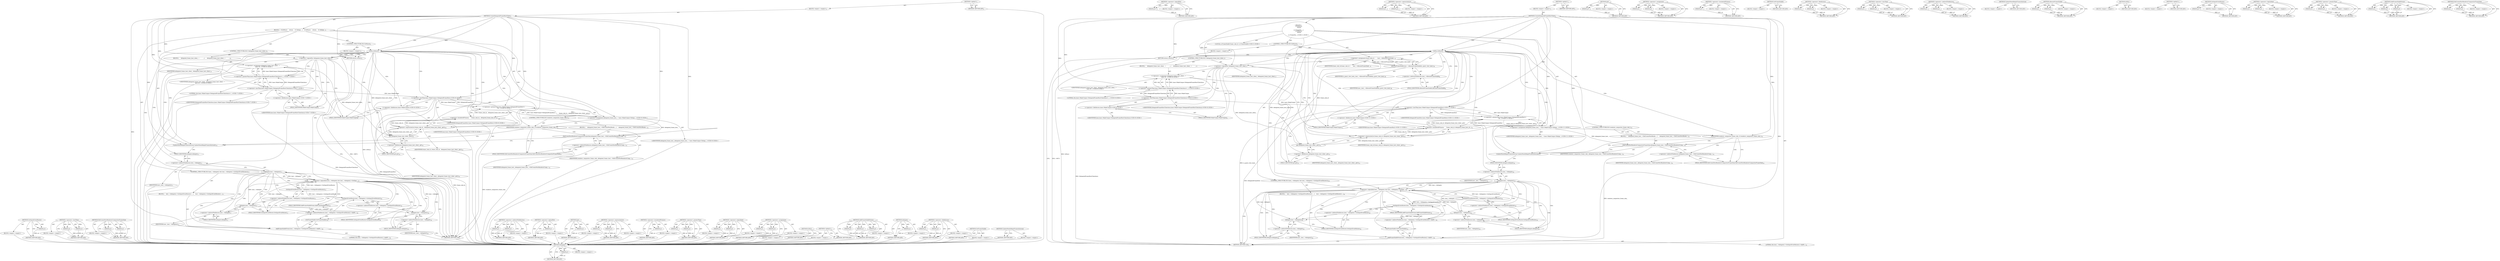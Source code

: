 digraph "UpdateNeedsBeginFramesInternal" {
vulnerable_165 [label=<(METHOD,delegate)>];
vulnerable_166 [label=<(PARAM,p1)>];
vulnerable_167 [label=<(BLOCK,&lt;empty&gt;,&lt;empty&gt;)>];
vulnerable_168 [label=<(METHOD_RETURN,ANY)>];
vulnerable_120 [label=<(METHOD,&lt;operator&gt;.logicalNot)>];
vulnerable_121 [label=<(PARAM,p1)>];
vulnerable_122 [label=<(BLOCK,&lt;empty&gt;,&lt;empty&gt;)>];
vulnerable_123 [label=<(METHOD_RETURN,ANY)>];
vulnerable_143 [label=<(METHOD,&lt;operator&gt;.expressionList)>];
vulnerable_144 [label=<(PARAM,p1)>];
vulnerable_145 [label=<(PARAM,p2)>];
vulnerable_146 [label=<(BLOCK,&lt;empty&gt;,&lt;empty&gt;)>];
vulnerable_147 [label=<(METHOD_RETURN,ANY)>];
vulnerable_6 [label=<(METHOD,&lt;global&gt;)<SUB>1</SUB>>];
vulnerable_7 [label=<(BLOCK,&lt;empty&gt;,&lt;empty&gt;)<SUB>1</SUB>>];
vulnerable_8 [label=<(METHOD,CreateDelegatedFrameHostClient)<SUB>1</SUB>>];
vulnerable_9 [label="<(BLOCK,{
   if (IsMus())
     return;
 
  cc::FrameSin...,{
   if (IsMus())
     return;
 
  cc::FrameSin...)<SUB>1</SUB>>"];
vulnerable_10 [label=<(CONTROL_STRUCTURE,IF,if (IsMus()))<SUB>2</SUB>>];
vulnerable_11 [label=<(IsMus,IsMus())<SUB>2</SUB>>];
vulnerable_12 [label=<(BLOCK,&lt;empty&gt;,&lt;empty&gt;)<SUB>3</SUB>>];
vulnerable_13 [label=<(RETURN,return;,return;)<SUB>3</SUB>>];
vulnerable_14 [label="<(LOCAL,cc.FrameSinkId frame_sink_id: cc.FrameSinkId)<SUB>5</SUB>>"];
vulnerable_15 [label=<(&lt;operator&gt;.assignment,frame_sink_id =
      host_-&gt;AllocateFrameSinkI...)<SUB>5</SUB>>];
vulnerable_16 [label=<(IDENTIFIER,frame_sink_id,frame_sink_id =
      host_-&gt;AllocateFrameSinkI...)<SUB>5</SUB>>];
vulnerable_17 [label=<(AllocateFrameSinkId,host_-&gt;AllocateFrameSinkId(is_guest_view_hack_))<SUB>6</SUB>>];
vulnerable_18 [label=<(&lt;operator&gt;.indirectFieldAccess,host_-&gt;AllocateFrameSinkId)<SUB>6</SUB>>];
vulnerable_19 [label=<(IDENTIFIER,host_,host_-&gt;AllocateFrameSinkId(is_guest_view_hack_))<SUB>6</SUB>>];
vulnerable_20 [label=<(FIELD_IDENTIFIER,AllocateFrameSinkId,AllocateFrameSinkId)<SUB>6</SUB>>];
vulnerable_21 [label=<(IDENTIFIER,is_guest_view_hack_,host_-&gt;AllocateFrameSinkId(is_guest_view_hack_))<SUB>6</SUB>>];
vulnerable_22 [label=<(CONTROL_STRUCTURE,IF,if (!delegated_frame_host_client_))<SUB>7</SUB>>];
vulnerable_23 [label=<(&lt;operator&gt;.logicalNot,!delegated_frame_host_client_)<SUB>7</SUB>>];
vulnerable_24 [label=<(IDENTIFIER,delegated_frame_host_client_,!delegated_frame_host_client_)<SUB>7</SUB>>];
vulnerable_25 [label=<(BLOCK,{
     delegated_frame_host_client_ =
         ...,{
     delegated_frame_host_client_ =
         ...)<SUB>7</SUB>>];
vulnerable_26 [label="<(&lt;operator&gt;.assignment,delegated_frame_host_client_ =
         base::M...)<SUB>8</SUB>>"];
vulnerable_27 [label="<(IDENTIFIER,delegated_frame_host_client_,delegated_frame_host_client_ =
         base::M...)<SUB>8</SUB>>"];
vulnerable_28 [label="<(&lt;operator&gt;.greaterThan,base::MakeUnique&lt;DelegatedFrameHostClientAura&gt;(...)<SUB>9</SUB>>"];
vulnerable_29 [label="<(&lt;operator&gt;.lessThan,base::MakeUnique&lt;DelegatedFrameHostClientAura)<SUB>9</SUB>>"];
vulnerable_30 [label="<(&lt;operator&gt;.fieldAccess,base::MakeUnique)<SUB>9</SUB>>"];
vulnerable_31 [label="<(IDENTIFIER,base,base::MakeUnique&lt;DelegatedFrameHostClientAura)<SUB>9</SUB>>"];
vulnerable_32 [label=<(FIELD_IDENTIFIER,MakeUnique,MakeUnique)<SUB>9</SUB>>];
vulnerable_33 [label="<(IDENTIFIER,DelegatedFrameHostClientAura,base::MakeUnique&lt;DelegatedFrameHostClientAura)<SUB>9</SUB>>"];
vulnerable_34 [label="<(LITERAL,this,base::MakeUnique&lt;DelegatedFrameHostClientAura&gt;(...)<SUB>9</SUB>>"];
vulnerable_35 [label="<(&lt;operator&gt;.assignment,delegated_frame_host_ = base::MakeUnique&lt;Delega...)<SUB>11</SUB>>"];
vulnerable_36 [label="<(IDENTIFIER,delegated_frame_host_,delegated_frame_host_ = base::MakeUnique&lt;Delega...)<SUB>11</SUB>>"];
vulnerable_37 [label="<(&lt;operator&gt;.greaterThan,base::MakeUnique&lt;DelegatedFrameHost&gt;(
      fra...)<SUB>11</SUB>>"];
vulnerable_38 [label="<(&lt;operator&gt;.lessThan,base::MakeUnique&lt;DelegatedFrameHost)<SUB>11</SUB>>"];
vulnerable_39 [label="<(&lt;operator&gt;.fieldAccess,base::MakeUnique)<SUB>11</SUB>>"];
vulnerable_40 [label="<(IDENTIFIER,base,base::MakeUnique&lt;DelegatedFrameHost)<SUB>11</SUB>>"];
vulnerable_41 [label=<(FIELD_IDENTIFIER,MakeUnique,MakeUnique)<SUB>11</SUB>>];
vulnerable_42 [label="<(IDENTIFIER,DelegatedFrameHost,base::MakeUnique&lt;DelegatedFrameHost)<SUB>11</SUB>>"];
vulnerable_43 [label=<(&lt;operator&gt;.bracketedPrimary,(
      frame_sink_id, delegated_frame_host_cli...)<SUB>11</SUB>>];
vulnerable_44 [label=<(&lt;operator&gt;.expressionList,frame_sink_id, delegated_frame_host_client_.get())<SUB>12</SUB>>];
vulnerable_45 [label=<(IDENTIFIER,frame_sink_id,frame_sink_id, delegated_frame_host_client_.get())<SUB>12</SUB>>];
vulnerable_46 [label=<(get,delegated_frame_host_client_.get())<SUB>12</SUB>>];
vulnerable_47 [label=<(&lt;operator&gt;.fieldAccess,delegated_frame_host_client_.get)<SUB>12</SUB>>];
vulnerable_48 [label=<(IDENTIFIER,delegated_frame_host_client_,delegated_frame_host_client_.get())<SUB>12</SUB>>];
vulnerable_49 [label=<(FIELD_IDENTIFIER,get,get)<SUB>12</SUB>>];
vulnerable_50 [label=<(CONTROL_STRUCTURE,IF,if (renderer_compositor_frame_sink_))<SUB>13</SUB>>];
vulnerable_51 [label=<(IDENTIFIER,renderer_compositor_frame_sink_,if (renderer_compositor_frame_sink_))<SUB>13</SUB>>];
vulnerable_52 [label=<(BLOCK,{
     delegated_frame_host_-&gt;DidCreateNewRende...,{
     delegated_frame_host_-&gt;DidCreateNewRende...)<SUB>13</SUB>>];
vulnerable_53 [label=<(DidCreateNewRendererCompositorFrameSink,delegated_frame_host_-&gt;DidCreateNewRendererComp...)<SUB>14</SUB>>];
vulnerable_54 [label=<(&lt;operator&gt;.indirectFieldAccess,delegated_frame_host_-&gt;DidCreateNewRendererComp...)<SUB>14</SUB>>];
vulnerable_55 [label=<(IDENTIFIER,delegated_frame_host_,delegated_frame_host_-&gt;DidCreateNewRendererComp...)<SUB>14</SUB>>];
vulnerable_56 [label=<(FIELD_IDENTIFIER,DidCreateNewRendererCompositorFrameSink,DidCreateNewRendererCompositorFrameSink)<SUB>14</SUB>>];
vulnerable_57 [label=<(IDENTIFIER,renderer_compositor_frame_sink_,delegated_frame_host_-&gt;DidCreateNewRendererComp...)<SUB>15</SUB>>];
vulnerable_58 [label=<(UpdateNeedsBeginFramesInternal,UpdateNeedsBeginFramesInternal())<SUB>17</SUB>>];
vulnerable_59 [label=<(CONTROL_STRUCTURE,IF,if (host_-&gt;delegate() &amp;&amp; host_-&gt;delegate()-&gt;GetInputEventRouter()))<SUB>19</SUB>>];
vulnerable_60 [label=<(&lt;operator&gt;.logicalAnd,host_-&gt;delegate() &amp;&amp; host_-&gt;delegate()-&gt;GetInpu...)<SUB>19</SUB>>];
vulnerable_61 [label=<(delegate,host_-&gt;delegate())<SUB>19</SUB>>];
vulnerable_62 [label=<(&lt;operator&gt;.indirectFieldAccess,host_-&gt;delegate)<SUB>19</SUB>>];
vulnerable_63 [label=<(IDENTIFIER,host_,host_-&gt;delegate())<SUB>19</SUB>>];
vulnerable_64 [label=<(FIELD_IDENTIFIER,delegate,delegate)<SUB>19</SUB>>];
vulnerable_65 [label=<(GetInputEventRouter,host_-&gt;delegate()-&gt;GetInputEventRouter())<SUB>19</SUB>>];
vulnerable_66 [label=<(&lt;operator&gt;.indirectFieldAccess,host_-&gt;delegate()-&gt;GetInputEventRouter)<SUB>19</SUB>>];
vulnerable_67 [label=<(delegate,host_-&gt;delegate())<SUB>19</SUB>>];
vulnerable_68 [label=<(&lt;operator&gt;.indirectFieldAccess,host_-&gt;delegate)<SUB>19</SUB>>];
vulnerable_69 [label=<(IDENTIFIER,host_,host_-&gt;delegate())<SUB>19</SUB>>];
vulnerable_70 [label=<(FIELD_IDENTIFIER,delegate,delegate)<SUB>19</SUB>>];
vulnerable_71 [label=<(FIELD_IDENTIFIER,GetInputEventRouter,GetInputEventRouter)<SUB>19</SUB>>];
vulnerable_72 [label=<(BLOCK,{
    host_-&gt;delegate()-&gt;GetInputEventRouter()-...,{
    host_-&gt;delegate()-&gt;GetInputEventRouter()-...)<SUB>19</SUB>>];
vulnerable_73 [label=<(AddFrameSinkIdOwner,host_-&gt;delegate()-&gt;GetInputEventRouter()-&gt;AddFr...)<SUB>20</SUB>>];
vulnerable_74 [label=<(&lt;operator&gt;.indirectFieldAccess,host_-&gt;delegate()-&gt;GetInputEventRouter()-&gt;AddFr...)<SUB>20</SUB>>];
vulnerable_75 [label=<(GetInputEventRouter,host_-&gt;delegate()-&gt;GetInputEventRouter())<SUB>20</SUB>>];
vulnerable_76 [label=<(&lt;operator&gt;.indirectFieldAccess,host_-&gt;delegate()-&gt;GetInputEventRouter)<SUB>20</SUB>>];
vulnerable_77 [label=<(delegate,host_-&gt;delegate())<SUB>20</SUB>>];
vulnerable_78 [label=<(&lt;operator&gt;.indirectFieldAccess,host_-&gt;delegate)<SUB>20</SUB>>];
vulnerable_79 [label=<(IDENTIFIER,host_,host_-&gt;delegate())<SUB>20</SUB>>];
vulnerable_80 [label=<(FIELD_IDENTIFIER,delegate,delegate)<SUB>20</SUB>>];
vulnerable_81 [label=<(FIELD_IDENTIFIER,GetInputEventRouter,GetInputEventRouter)<SUB>20</SUB>>];
vulnerable_82 [label=<(FIELD_IDENTIFIER,AddFrameSinkIdOwner,AddFrameSinkIdOwner)<SUB>20</SUB>>];
vulnerable_83 [label=<(GetFrameSinkId,GetFrameSinkId())<SUB>21</SUB>>];
vulnerable_84 [label=<(LITERAL,this,host_-&gt;delegate()-&gt;GetInputEventRouter()-&gt;AddFr...)<SUB>21</SUB>>];
vulnerable_85 [label=<(METHOD_RETURN,void)<SUB>1</SUB>>];
vulnerable_87 [label=<(METHOD_RETURN,ANY)<SUB>1</SUB>>];
vulnerable_148 [label=<(METHOD,get)>];
vulnerable_149 [label=<(PARAM,p1)>];
vulnerable_150 [label=<(BLOCK,&lt;empty&gt;,&lt;empty&gt;)>];
vulnerable_151 [label=<(METHOD_RETURN,ANY)>];
vulnerable_105 [label=<(METHOD,&lt;operator&gt;.assignment)>];
vulnerable_106 [label=<(PARAM,p1)>];
vulnerable_107 [label=<(PARAM,p2)>];
vulnerable_108 [label=<(BLOCK,&lt;empty&gt;,&lt;empty&gt;)>];
vulnerable_109 [label=<(METHOD_RETURN,ANY)>];
vulnerable_139 [label=<(METHOD,&lt;operator&gt;.bracketedPrimary)>];
vulnerable_140 [label=<(PARAM,p1)>];
vulnerable_141 [label=<(BLOCK,&lt;empty&gt;,&lt;empty&gt;)>];
vulnerable_142 [label=<(METHOD_RETURN,ANY)>];
vulnerable_179 [label=<(METHOD,GetFrameSinkId)>];
vulnerable_180 [label=<(BLOCK,&lt;empty&gt;,&lt;empty&gt;)>];
vulnerable_181 [label=<(METHOD_RETURN,ANY)>];
vulnerable_134 [label=<(METHOD,&lt;operator&gt;.fieldAccess)>];
vulnerable_135 [label=<(PARAM,p1)>];
vulnerable_136 [label=<(PARAM,p2)>];
vulnerable_137 [label=<(BLOCK,&lt;empty&gt;,&lt;empty&gt;)>];
vulnerable_138 [label=<(METHOD_RETURN,ANY)>];
vulnerable_129 [label=<(METHOD,&lt;operator&gt;.lessThan)>];
vulnerable_130 [label=<(PARAM,p1)>];
vulnerable_131 [label=<(PARAM,p2)>];
vulnerable_132 [label=<(BLOCK,&lt;empty&gt;,&lt;empty&gt;)>];
vulnerable_133 [label=<(METHOD_RETURN,ANY)>];
vulnerable_115 [label=<(METHOD,&lt;operator&gt;.indirectFieldAccess)>];
vulnerable_116 [label=<(PARAM,p1)>];
vulnerable_117 [label=<(PARAM,p2)>];
vulnerable_118 [label=<(BLOCK,&lt;empty&gt;,&lt;empty&gt;)>];
vulnerable_119 [label=<(METHOD_RETURN,ANY)>];
vulnerable_157 [label=<(METHOD,UpdateNeedsBeginFramesInternal)>];
vulnerable_158 [label=<(BLOCK,&lt;empty&gt;,&lt;empty&gt;)>];
vulnerable_159 [label=<(METHOD_RETURN,ANY)>];
vulnerable_110 [label=<(METHOD,AllocateFrameSinkId)>];
vulnerable_111 [label=<(PARAM,p1)>];
vulnerable_112 [label=<(PARAM,p2)>];
vulnerable_113 [label=<(BLOCK,&lt;empty&gt;,&lt;empty&gt;)>];
vulnerable_114 [label=<(METHOD_RETURN,ANY)>];
vulnerable_102 [label=<(METHOD,IsMus)>];
vulnerable_103 [label=<(BLOCK,&lt;empty&gt;,&lt;empty&gt;)>];
vulnerable_104 [label=<(METHOD_RETURN,ANY)>];
vulnerable_96 [label=<(METHOD,&lt;global&gt;)<SUB>1</SUB>>];
vulnerable_97 [label=<(BLOCK,&lt;empty&gt;,&lt;empty&gt;)>];
vulnerable_98 [label=<(METHOD_RETURN,ANY)>];
vulnerable_169 [label=<(METHOD,GetInputEventRouter)>];
vulnerable_170 [label=<(PARAM,p1)>];
vulnerable_171 [label=<(BLOCK,&lt;empty&gt;,&lt;empty&gt;)>];
vulnerable_172 [label=<(METHOD_RETURN,ANY)>];
vulnerable_160 [label=<(METHOD,&lt;operator&gt;.logicalAnd)>];
vulnerable_161 [label=<(PARAM,p1)>];
vulnerable_162 [label=<(PARAM,p2)>];
vulnerable_163 [label=<(BLOCK,&lt;empty&gt;,&lt;empty&gt;)>];
vulnerable_164 [label=<(METHOD_RETURN,ANY)>];
vulnerable_124 [label=<(METHOD,&lt;operator&gt;.greaterThan)>];
vulnerable_125 [label=<(PARAM,p1)>];
vulnerable_126 [label=<(PARAM,p2)>];
vulnerable_127 [label=<(BLOCK,&lt;empty&gt;,&lt;empty&gt;)>];
vulnerable_128 [label=<(METHOD_RETURN,ANY)>];
vulnerable_173 [label=<(METHOD,AddFrameSinkIdOwner)>];
vulnerable_174 [label=<(PARAM,p1)>];
vulnerable_175 [label=<(PARAM,p2)>];
vulnerable_176 [label=<(PARAM,p3)>];
vulnerable_177 [label=<(BLOCK,&lt;empty&gt;,&lt;empty&gt;)>];
vulnerable_178 [label=<(METHOD_RETURN,ANY)>];
vulnerable_152 [label=<(METHOD,DidCreateNewRendererCompositorFrameSink)>];
vulnerable_153 [label=<(PARAM,p1)>];
vulnerable_154 [label=<(PARAM,p2)>];
vulnerable_155 [label=<(BLOCK,&lt;empty&gt;,&lt;empty&gt;)>];
vulnerable_156 [label=<(METHOD_RETURN,ANY)>];
fixed_154 [label=<(METHOD,GetInputEventRouter)>];
fixed_155 [label=<(PARAM,p1)>];
fixed_156 [label=<(BLOCK,&lt;empty&gt;,&lt;empty&gt;)>];
fixed_157 [label=<(METHOD_RETURN,ANY)>];
fixed_109 [label=<(METHOD,&lt;operator&gt;.lessThan)>];
fixed_110 [label=<(PARAM,p1)>];
fixed_111 [label=<(PARAM,p2)>];
fixed_112 [label=<(BLOCK,&lt;empty&gt;,&lt;empty&gt;)>];
fixed_113 [label=<(METHOD_RETURN,ANY)>];
fixed_132 [label=<(METHOD,DidCreateNewRendererCompositorFrameSink)>];
fixed_133 [label=<(PARAM,p1)>];
fixed_134 [label=<(PARAM,p2)>];
fixed_135 [label=<(BLOCK,&lt;empty&gt;,&lt;empty&gt;)>];
fixed_136 [label=<(METHOD_RETURN,ANY)>];
fixed_6 [label=<(METHOD,&lt;global&gt;)<SUB>1</SUB>>];
fixed_7 [label=<(BLOCK,&lt;empty&gt;,&lt;empty&gt;)<SUB>1</SUB>>];
fixed_8 [label=<(METHOD,CreateDelegatedFrameHostClient)<SUB>1</SUB>>];
fixed_9 [label=<(BLOCK,{
   if (IsMus())
     return;
 
   if (!delega...,{
   if (IsMus())
     return;
 
   if (!delega...)<SUB>1</SUB>>];
fixed_10 [label=<(CONTROL_STRUCTURE,IF,if (IsMus()))<SUB>2</SUB>>];
fixed_11 [label=<(IsMus,IsMus())<SUB>2</SUB>>];
fixed_12 [label=<(BLOCK,&lt;empty&gt;,&lt;empty&gt;)<SUB>3</SUB>>];
fixed_13 [label=<(RETURN,return;,return;)<SUB>3</SUB>>];
fixed_14 [label=<(CONTROL_STRUCTURE,IF,if (!delegated_frame_host_client_))<SUB>5</SUB>>];
fixed_15 [label=<(&lt;operator&gt;.logicalNot,!delegated_frame_host_client_)<SUB>5</SUB>>];
fixed_16 [label=<(IDENTIFIER,delegated_frame_host_client_,!delegated_frame_host_client_)<SUB>5</SUB>>];
fixed_17 [label=<(BLOCK,{
     delegated_frame_host_client_ =
         ...,{
     delegated_frame_host_client_ =
         ...)<SUB>5</SUB>>];
fixed_18 [label="<(&lt;operator&gt;.assignment,delegated_frame_host_client_ =
         base::M...)<SUB>6</SUB>>"];
fixed_19 [label="<(IDENTIFIER,delegated_frame_host_client_,delegated_frame_host_client_ =
         base::M...)<SUB>6</SUB>>"];
fixed_20 [label="<(&lt;operator&gt;.greaterThan,base::MakeUnique&lt;DelegatedFrameHostClientAura&gt;(...)<SUB>7</SUB>>"];
fixed_21 [label="<(&lt;operator&gt;.lessThan,base::MakeUnique&lt;DelegatedFrameHostClientAura)<SUB>7</SUB>>"];
fixed_22 [label="<(&lt;operator&gt;.fieldAccess,base::MakeUnique)<SUB>7</SUB>>"];
fixed_23 [label="<(IDENTIFIER,base,base::MakeUnique&lt;DelegatedFrameHostClientAura)<SUB>7</SUB>>"];
fixed_24 [label=<(FIELD_IDENTIFIER,MakeUnique,MakeUnique)<SUB>7</SUB>>];
fixed_25 [label="<(IDENTIFIER,DelegatedFrameHostClientAura,base::MakeUnique&lt;DelegatedFrameHostClientAura)<SUB>7</SUB>>"];
fixed_26 [label="<(LITERAL,this,base::MakeUnique&lt;DelegatedFrameHostClientAura&gt;(...)<SUB>7</SUB>>"];
fixed_27 [label="<(&lt;operator&gt;.assignment,delegated_frame_host_ = base::MakeUnique&lt;Delega...)<SUB>9</SUB>>"];
fixed_28 [label="<(IDENTIFIER,delegated_frame_host_,delegated_frame_host_ = base::MakeUnique&lt;Delega...)<SUB>9</SUB>>"];
fixed_29 [label="<(&lt;operator&gt;.greaterThan,base::MakeUnique&lt;DelegatedFrameHost&gt;(
      fra...)<SUB>9</SUB>>"];
fixed_30 [label="<(&lt;operator&gt;.lessThan,base::MakeUnique&lt;DelegatedFrameHost)<SUB>9</SUB>>"];
fixed_31 [label="<(&lt;operator&gt;.fieldAccess,base::MakeUnique)<SUB>9</SUB>>"];
fixed_32 [label="<(IDENTIFIER,base,base::MakeUnique&lt;DelegatedFrameHost)<SUB>9</SUB>>"];
fixed_33 [label=<(FIELD_IDENTIFIER,MakeUnique,MakeUnique)<SUB>9</SUB>>];
fixed_34 [label="<(IDENTIFIER,DelegatedFrameHost,base::MakeUnique&lt;DelegatedFrameHost)<SUB>9</SUB>>"];
fixed_35 [label=<(&lt;operator&gt;.bracketedPrimary,(
      frame_sink_id_, delegated_frame_host_cl...)<SUB>9</SUB>>];
fixed_36 [label=<(&lt;operator&gt;.expressionList,frame_sink_id_, delegated_frame_host_client_.get())<SUB>10</SUB>>];
fixed_37 [label=<(IDENTIFIER,frame_sink_id_,frame_sink_id_, delegated_frame_host_client_.get())<SUB>10</SUB>>];
fixed_38 [label=<(get,delegated_frame_host_client_.get())<SUB>10</SUB>>];
fixed_39 [label=<(&lt;operator&gt;.fieldAccess,delegated_frame_host_client_.get)<SUB>10</SUB>>];
fixed_40 [label=<(IDENTIFIER,delegated_frame_host_client_,delegated_frame_host_client_.get())<SUB>10</SUB>>];
fixed_41 [label=<(FIELD_IDENTIFIER,get,get)<SUB>10</SUB>>];
fixed_42 [label=<(CONTROL_STRUCTURE,IF,if (renderer_compositor_frame_sink_))<SUB>11</SUB>>];
fixed_43 [label=<(IDENTIFIER,renderer_compositor_frame_sink_,if (renderer_compositor_frame_sink_))<SUB>11</SUB>>];
fixed_44 [label=<(BLOCK,{
     delegated_frame_host_-&gt;DidCreateNewRende...,{
     delegated_frame_host_-&gt;DidCreateNewRende...)<SUB>11</SUB>>];
fixed_45 [label=<(DidCreateNewRendererCompositorFrameSink,delegated_frame_host_-&gt;DidCreateNewRendererComp...)<SUB>12</SUB>>];
fixed_46 [label=<(&lt;operator&gt;.indirectFieldAccess,delegated_frame_host_-&gt;DidCreateNewRendererComp...)<SUB>12</SUB>>];
fixed_47 [label=<(IDENTIFIER,delegated_frame_host_,delegated_frame_host_-&gt;DidCreateNewRendererComp...)<SUB>12</SUB>>];
fixed_48 [label=<(FIELD_IDENTIFIER,DidCreateNewRendererCompositorFrameSink,DidCreateNewRendererCompositorFrameSink)<SUB>12</SUB>>];
fixed_49 [label=<(IDENTIFIER,renderer_compositor_frame_sink_,delegated_frame_host_-&gt;DidCreateNewRendererComp...)<SUB>13</SUB>>];
fixed_50 [label=<(UpdateNeedsBeginFramesInternal,UpdateNeedsBeginFramesInternal())<SUB>15</SUB>>];
fixed_51 [label=<(CONTROL_STRUCTURE,IF,if (host_-&gt;delegate() &amp;&amp; host_-&gt;delegate()-&gt;GetInputEventRouter()))<SUB>17</SUB>>];
fixed_52 [label=<(&lt;operator&gt;.logicalAnd,host_-&gt;delegate() &amp;&amp; host_-&gt;delegate()-&gt;GetInpu...)<SUB>17</SUB>>];
fixed_53 [label=<(delegate,host_-&gt;delegate())<SUB>17</SUB>>];
fixed_54 [label=<(&lt;operator&gt;.indirectFieldAccess,host_-&gt;delegate)<SUB>17</SUB>>];
fixed_55 [label=<(IDENTIFIER,host_,host_-&gt;delegate())<SUB>17</SUB>>];
fixed_56 [label=<(FIELD_IDENTIFIER,delegate,delegate)<SUB>17</SUB>>];
fixed_57 [label=<(GetInputEventRouter,host_-&gt;delegate()-&gt;GetInputEventRouter())<SUB>17</SUB>>];
fixed_58 [label=<(&lt;operator&gt;.indirectFieldAccess,host_-&gt;delegate()-&gt;GetInputEventRouter)<SUB>17</SUB>>];
fixed_59 [label=<(delegate,host_-&gt;delegate())<SUB>17</SUB>>];
fixed_60 [label=<(&lt;operator&gt;.indirectFieldAccess,host_-&gt;delegate)<SUB>17</SUB>>];
fixed_61 [label=<(IDENTIFIER,host_,host_-&gt;delegate())<SUB>17</SUB>>];
fixed_62 [label=<(FIELD_IDENTIFIER,delegate,delegate)<SUB>17</SUB>>];
fixed_63 [label=<(FIELD_IDENTIFIER,GetInputEventRouter,GetInputEventRouter)<SUB>17</SUB>>];
fixed_64 [label=<(BLOCK,{
    host_-&gt;delegate()-&gt;GetInputEventRouter()-...,{
    host_-&gt;delegate()-&gt;GetInputEventRouter()-...)<SUB>17</SUB>>];
fixed_65 [label=<(AddFrameSinkIdOwner,host_-&gt;delegate()-&gt;GetInputEventRouter()-&gt;AddFr...)<SUB>18</SUB>>];
fixed_66 [label=<(&lt;operator&gt;.indirectFieldAccess,host_-&gt;delegate()-&gt;GetInputEventRouter()-&gt;AddFr...)<SUB>18</SUB>>];
fixed_67 [label=<(GetInputEventRouter,host_-&gt;delegate()-&gt;GetInputEventRouter())<SUB>18</SUB>>];
fixed_68 [label=<(&lt;operator&gt;.indirectFieldAccess,host_-&gt;delegate()-&gt;GetInputEventRouter)<SUB>18</SUB>>];
fixed_69 [label=<(delegate,host_-&gt;delegate())<SUB>18</SUB>>];
fixed_70 [label=<(&lt;operator&gt;.indirectFieldAccess,host_-&gt;delegate)<SUB>18</SUB>>];
fixed_71 [label=<(IDENTIFIER,host_,host_-&gt;delegate())<SUB>18</SUB>>];
fixed_72 [label=<(FIELD_IDENTIFIER,delegate,delegate)<SUB>18</SUB>>];
fixed_73 [label=<(FIELD_IDENTIFIER,GetInputEventRouter,GetInputEventRouter)<SUB>18</SUB>>];
fixed_74 [label=<(FIELD_IDENTIFIER,AddFrameSinkIdOwner,AddFrameSinkIdOwner)<SUB>18</SUB>>];
fixed_75 [label=<(GetFrameSinkId,GetFrameSinkId())<SUB>19</SUB>>];
fixed_76 [label=<(LITERAL,this,host_-&gt;delegate()-&gt;GetInputEventRouter()-&gt;AddFr...)<SUB>19</SUB>>];
fixed_77 [label=<(METHOD_RETURN,void)<SUB>1</SUB>>];
fixed_79 [label=<(METHOD_RETURN,ANY)<SUB>1</SUB>>];
fixed_137 [label=<(METHOD,&lt;operator&gt;.indirectFieldAccess)>];
fixed_138 [label=<(PARAM,p1)>];
fixed_139 [label=<(PARAM,p2)>];
fixed_140 [label=<(BLOCK,&lt;empty&gt;,&lt;empty&gt;)>];
fixed_141 [label=<(METHOD_RETURN,ANY)>];
fixed_95 [label=<(METHOD,&lt;operator&gt;.logicalNot)>];
fixed_96 [label=<(PARAM,p1)>];
fixed_97 [label=<(BLOCK,&lt;empty&gt;,&lt;empty&gt;)>];
fixed_98 [label=<(METHOD_RETURN,ANY)>];
fixed_128 [label=<(METHOD,get)>];
fixed_129 [label=<(PARAM,p1)>];
fixed_130 [label=<(BLOCK,&lt;empty&gt;,&lt;empty&gt;)>];
fixed_131 [label=<(METHOD_RETURN,ANY)>];
fixed_123 [label=<(METHOD,&lt;operator&gt;.expressionList)>];
fixed_124 [label=<(PARAM,p1)>];
fixed_125 [label=<(PARAM,p2)>];
fixed_126 [label=<(BLOCK,&lt;empty&gt;,&lt;empty&gt;)>];
fixed_127 [label=<(METHOD_RETURN,ANY)>];
fixed_119 [label=<(METHOD,&lt;operator&gt;.bracketedPrimary)>];
fixed_120 [label=<(PARAM,p1)>];
fixed_121 [label=<(BLOCK,&lt;empty&gt;,&lt;empty&gt;)>];
fixed_122 [label=<(METHOD_RETURN,ANY)>];
fixed_104 [label=<(METHOD,&lt;operator&gt;.greaterThan)>];
fixed_105 [label=<(PARAM,p1)>];
fixed_106 [label=<(PARAM,p2)>];
fixed_107 [label=<(BLOCK,&lt;empty&gt;,&lt;empty&gt;)>];
fixed_108 [label=<(METHOD_RETURN,ANY)>];
fixed_145 [label=<(METHOD,&lt;operator&gt;.logicalAnd)>];
fixed_146 [label=<(PARAM,p1)>];
fixed_147 [label=<(PARAM,p2)>];
fixed_148 [label=<(BLOCK,&lt;empty&gt;,&lt;empty&gt;)>];
fixed_149 [label=<(METHOD_RETURN,ANY)>];
fixed_99 [label=<(METHOD,&lt;operator&gt;.assignment)>];
fixed_100 [label=<(PARAM,p1)>];
fixed_101 [label=<(PARAM,p2)>];
fixed_102 [label=<(BLOCK,&lt;empty&gt;,&lt;empty&gt;)>];
fixed_103 [label=<(METHOD_RETURN,ANY)>];
fixed_92 [label=<(METHOD,IsMus)>];
fixed_93 [label=<(BLOCK,&lt;empty&gt;,&lt;empty&gt;)>];
fixed_94 [label=<(METHOD_RETURN,ANY)>];
fixed_86 [label=<(METHOD,&lt;global&gt;)<SUB>1</SUB>>];
fixed_87 [label=<(BLOCK,&lt;empty&gt;,&lt;empty&gt;)>];
fixed_88 [label=<(METHOD_RETURN,ANY)>];
fixed_158 [label=<(METHOD,AddFrameSinkIdOwner)>];
fixed_159 [label=<(PARAM,p1)>];
fixed_160 [label=<(PARAM,p2)>];
fixed_161 [label=<(PARAM,p3)>];
fixed_162 [label=<(BLOCK,&lt;empty&gt;,&lt;empty&gt;)>];
fixed_163 [label=<(METHOD_RETURN,ANY)>];
fixed_150 [label=<(METHOD,delegate)>];
fixed_151 [label=<(PARAM,p1)>];
fixed_152 [label=<(BLOCK,&lt;empty&gt;,&lt;empty&gt;)>];
fixed_153 [label=<(METHOD_RETURN,ANY)>];
fixed_114 [label=<(METHOD,&lt;operator&gt;.fieldAccess)>];
fixed_115 [label=<(PARAM,p1)>];
fixed_116 [label=<(PARAM,p2)>];
fixed_117 [label=<(BLOCK,&lt;empty&gt;,&lt;empty&gt;)>];
fixed_118 [label=<(METHOD_RETURN,ANY)>];
fixed_164 [label=<(METHOD,GetFrameSinkId)>];
fixed_165 [label=<(BLOCK,&lt;empty&gt;,&lt;empty&gt;)>];
fixed_166 [label=<(METHOD_RETURN,ANY)>];
fixed_142 [label=<(METHOD,UpdateNeedsBeginFramesInternal)>];
fixed_143 [label=<(BLOCK,&lt;empty&gt;,&lt;empty&gt;)>];
fixed_144 [label=<(METHOD_RETURN,ANY)>];
vulnerable_165 -> vulnerable_166  [key=0, label="AST: "];
vulnerable_165 -> vulnerable_166  [key=1, label="DDG: "];
vulnerable_165 -> vulnerable_167  [key=0, label="AST: "];
vulnerable_165 -> vulnerable_168  [key=0, label="AST: "];
vulnerable_165 -> vulnerable_168  [key=1, label="CFG: "];
vulnerable_166 -> vulnerable_168  [key=0, label="DDG: p1"];
vulnerable_120 -> vulnerable_121  [key=0, label="AST: "];
vulnerable_120 -> vulnerable_121  [key=1, label="DDG: "];
vulnerable_120 -> vulnerable_122  [key=0, label="AST: "];
vulnerable_120 -> vulnerable_123  [key=0, label="AST: "];
vulnerable_120 -> vulnerable_123  [key=1, label="CFG: "];
vulnerable_121 -> vulnerable_123  [key=0, label="DDG: p1"];
vulnerable_143 -> vulnerable_144  [key=0, label="AST: "];
vulnerable_143 -> vulnerable_144  [key=1, label="DDG: "];
vulnerable_143 -> vulnerable_146  [key=0, label="AST: "];
vulnerable_143 -> vulnerable_145  [key=0, label="AST: "];
vulnerable_143 -> vulnerable_145  [key=1, label="DDG: "];
vulnerable_143 -> vulnerable_147  [key=0, label="AST: "];
vulnerable_143 -> vulnerable_147  [key=1, label="CFG: "];
vulnerable_144 -> vulnerable_147  [key=0, label="DDG: p1"];
vulnerable_145 -> vulnerable_147  [key=0, label="DDG: p2"];
vulnerable_6 -> vulnerable_7  [key=0, label="AST: "];
vulnerable_6 -> vulnerable_87  [key=0, label="AST: "];
vulnerable_6 -> vulnerable_87  [key=1, label="CFG: "];
vulnerable_7 -> vulnerable_8  [key=0, label="AST: "];
vulnerable_8 -> vulnerable_9  [key=0, label="AST: "];
vulnerable_8 -> vulnerable_85  [key=0, label="AST: "];
vulnerable_8 -> vulnerable_11  [key=0, label="CFG: "];
vulnerable_8 -> vulnerable_11  [key=1, label="DDG: "];
vulnerable_8 -> vulnerable_58  [key=0, label="DDG: "];
vulnerable_8 -> vulnerable_51  [key=0, label="DDG: "];
vulnerable_8 -> vulnerable_13  [key=0, label="DDG: "];
vulnerable_8 -> vulnerable_17  [key=0, label="DDG: "];
vulnerable_8 -> vulnerable_23  [key=0, label="DDG: "];
vulnerable_8 -> vulnerable_38  [key=0, label="DDG: "];
vulnerable_8 -> vulnerable_53  [key=0, label="DDG: "];
vulnerable_8 -> vulnerable_73  [key=0, label="DDG: "];
vulnerable_8 -> vulnerable_28  [key=0, label="DDG: "];
vulnerable_8 -> vulnerable_44  [key=0, label="DDG: "];
vulnerable_8 -> vulnerable_29  [key=0, label="DDG: "];
vulnerable_9 -> vulnerable_10  [key=0, label="AST: "];
vulnerable_9 -> vulnerable_14  [key=0, label="AST: "];
vulnerable_9 -> vulnerable_15  [key=0, label="AST: "];
vulnerable_9 -> vulnerable_22  [key=0, label="AST: "];
vulnerable_9 -> vulnerable_35  [key=0, label="AST: "];
vulnerable_9 -> vulnerable_50  [key=0, label="AST: "];
vulnerable_9 -> vulnerable_58  [key=0, label="AST: "];
vulnerable_9 -> vulnerable_59  [key=0, label="AST: "];
vulnerable_10 -> vulnerable_11  [key=0, label="AST: "];
vulnerable_10 -> vulnerable_12  [key=0, label="AST: "];
vulnerable_11 -> vulnerable_13  [key=0, label="CFG: "];
vulnerable_11 -> vulnerable_13  [key=1, label="CDG: "];
vulnerable_11 -> vulnerable_20  [key=0, label="CFG: "];
vulnerable_11 -> vulnerable_20  [key=1, label="CDG: "];
vulnerable_11 -> vulnerable_85  [key=0, label="DDG: IsMus()"];
vulnerable_11 -> vulnerable_17  [key=0, label="CDG: "];
vulnerable_11 -> vulnerable_47  [key=0, label="CDG: "];
vulnerable_11 -> vulnerable_15  [key=0, label="CDG: "];
vulnerable_11 -> vulnerable_49  [key=0, label="CDG: "];
vulnerable_11 -> vulnerable_60  [key=0, label="CDG: "];
vulnerable_11 -> vulnerable_64  [key=0, label="CDG: "];
vulnerable_11 -> vulnerable_51  [key=0, label="CDG: "];
vulnerable_11 -> vulnerable_37  [key=0, label="CDG: "];
vulnerable_11 -> vulnerable_46  [key=0, label="CDG: "];
vulnerable_11 -> vulnerable_38  [key=0, label="CDG: "];
vulnerable_11 -> vulnerable_18  [key=0, label="CDG: "];
vulnerable_11 -> vulnerable_44  [key=0, label="CDG: "];
vulnerable_11 -> vulnerable_35  [key=0, label="CDG: "];
vulnerable_11 -> vulnerable_43  [key=0, label="CDG: "];
vulnerable_11 -> vulnerable_58  [key=0, label="CDG: "];
vulnerable_11 -> vulnerable_61  [key=0, label="CDG: "];
vulnerable_11 -> vulnerable_23  [key=0, label="CDG: "];
vulnerable_11 -> vulnerable_41  [key=0, label="CDG: "];
vulnerable_11 -> vulnerable_62  [key=0, label="CDG: "];
vulnerable_11 -> vulnerable_39  [key=0, label="CDG: "];
vulnerable_12 -> vulnerable_13  [key=0, label="AST: "];
vulnerable_13 -> vulnerable_85  [key=0, label="CFG: "];
vulnerable_13 -> vulnerable_85  [key=1, label="DDG: &lt;RET&gt;"];
vulnerable_15 -> vulnerable_16  [key=0, label="AST: "];
vulnerable_15 -> vulnerable_17  [key=0, label="AST: "];
vulnerable_15 -> vulnerable_23  [key=0, label="CFG: "];
vulnerable_15 -> vulnerable_44  [key=0, label="DDG: frame_sink_id"];
vulnerable_17 -> vulnerable_18  [key=0, label="AST: "];
vulnerable_17 -> vulnerable_21  [key=0, label="AST: "];
vulnerable_17 -> vulnerable_15  [key=0, label="CFG: "];
vulnerable_17 -> vulnerable_15  [key=1, label="DDG: host_-&gt;AllocateFrameSinkId"];
vulnerable_17 -> vulnerable_15  [key=2, label="DDG: is_guest_view_hack_"];
vulnerable_17 -> vulnerable_85  [key=0, label="DDG: is_guest_view_hack_"];
vulnerable_18 -> vulnerable_19  [key=0, label="AST: "];
vulnerable_18 -> vulnerable_20  [key=0, label="AST: "];
vulnerable_18 -> vulnerable_17  [key=0, label="CFG: "];
vulnerable_20 -> vulnerable_18  [key=0, label="CFG: "];
vulnerable_22 -> vulnerable_23  [key=0, label="AST: "];
vulnerable_22 -> vulnerable_25  [key=0, label="AST: "];
vulnerable_23 -> vulnerable_24  [key=0, label="AST: "];
vulnerable_23 -> vulnerable_32  [key=0, label="CFG: "];
vulnerable_23 -> vulnerable_32  [key=1, label="CDG: "];
vulnerable_23 -> vulnerable_41  [key=0, label="CFG: "];
vulnerable_23 -> vulnerable_46  [key=0, label="DDG: delegated_frame_host_client_"];
vulnerable_23 -> vulnerable_30  [key=0, label="CDG: "];
vulnerable_23 -> vulnerable_26  [key=0, label="CDG: "];
vulnerable_23 -> vulnerable_28  [key=0, label="CDG: "];
vulnerable_23 -> vulnerable_29  [key=0, label="CDG: "];
vulnerable_25 -> vulnerable_26  [key=0, label="AST: "];
vulnerable_26 -> vulnerable_27  [key=0, label="AST: "];
vulnerable_26 -> vulnerable_28  [key=0, label="AST: "];
vulnerable_26 -> vulnerable_41  [key=0, label="CFG: "];
vulnerable_26 -> vulnerable_46  [key=0, label="DDG: delegated_frame_host_client_"];
vulnerable_28 -> vulnerable_29  [key=0, label="AST: "];
vulnerable_28 -> vulnerable_34  [key=0, label="AST: "];
vulnerable_28 -> vulnerable_26  [key=0, label="CFG: "];
vulnerable_28 -> vulnerable_26  [key=1, label="DDG: base::MakeUnique&lt;DelegatedFrameHostClientAura"];
vulnerable_28 -> vulnerable_26  [key=2, label="DDG: this"];
vulnerable_29 -> vulnerable_30  [key=0, label="AST: "];
vulnerable_29 -> vulnerable_33  [key=0, label="AST: "];
vulnerable_29 -> vulnerable_28  [key=0, label="CFG: "];
vulnerable_29 -> vulnerable_28  [key=1, label="DDG: base::MakeUnique"];
vulnerable_29 -> vulnerable_28  [key=2, label="DDG: DelegatedFrameHostClientAura"];
vulnerable_29 -> vulnerable_85  [key=0, label="DDG: DelegatedFrameHostClientAura"];
vulnerable_29 -> vulnerable_38  [key=0, label="DDG: base::MakeUnique"];
vulnerable_30 -> vulnerable_31  [key=0, label="AST: "];
vulnerable_30 -> vulnerable_32  [key=0, label="AST: "];
vulnerable_30 -> vulnerable_29  [key=0, label="CFG: "];
vulnerable_32 -> vulnerable_30  [key=0, label="CFG: "];
vulnerable_35 -> vulnerable_36  [key=0, label="AST: "];
vulnerable_35 -> vulnerable_37  [key=0, label="AST: "];
vulnerable_35 -> vulnerable_51  [key=0, label="CFG: "];
vulnerable_35 -> vulnerable_53  [key=0, label="DDG: delegated_frame_host_"];
vulnerable_37 -> vulnerable_38  [key=0, label="AST: "];
vulnerable_37 -> vulnerable_43  [key=0, label="AST: "];
vulnerable_37 -> vulnerable_35  [key=0, label="CFG: "];
vulnerable_37 -> vulnerable_35  [key=1, label="DDG: base::MakeUnique&lt;DelegatedFrameHost"];
vulnerable_37 -> vulnerable_35  [key=2, label="DDG: (
      frame_sink_id, delegated_frame_host_client_.get())"];
vulnerable_38 -> vulnerable_39  [key=0, label="AST: "];
vulnerable_38 -> vulnerable_42  [key=0, label="AST: "];
vulnerable_38 -> vulnerable_49  [key=0, label="CFG: "];
vulnerable_38 -> vulnerable_85  [key=0, label="DDG: DelegatedFrameHost"];
vulnerable_38 -> vulnerable_37  [key=0, label="DDG: base::MakeUnique"];
vulnerable_38 -> vulnerable_37  [key=1, label="DDG: DelegatedFrameHost"];
vulnerable_39 -> vulnerable_40  [key=0, label="AST: "];
vulnerable_39 -> vulnerable_41  [key=0, label="AST: "];
vulnerable_39 -> vulnerable_38  [key=0, label="CFG: "];
vulnerable_41 -> vulnerable_39  [key=0, label="CFG: "];
vulnerable_43 -> vulnerable_44  [key=0, label="AST: "];
vulnerable_43 -> vulnerable_37  [key=0, label="CFG: "];
vulnerable_43 -> vulnerable_37  [key=1, label="DDG: frame_sink_id, delegated_frame_host_client_.get()"];
vulnerable_44 -> vulnerable_45  [key=0, label="AST: "];
vulnerable_44 -> vulnerable_46  [key=0, label="AST: "];
vulnerable_44 -> vulnerable_43  [key=0, label="CFG: "];
vulnerable_44 -> vulnerable_43  [key=1, label="DDG: frame_sink_id"];
vulnerable_44 -> vulnerable_43  [key=2, label="DDG: delegated_frame_host_client_.get()"];
vulnerable_46 -> vulnerable_47  [key=0, label="AST: "];
vulnerable_46 -> vulnerable_44  [key=0, label="CFG: "];
vulnerable_46 -> vulnerable_44  [key=1, label="DDG: delegated_frame_host_client_.get"];
vulnerable_47 -> vulnerable_48  [key=0, label="AST: "];
vulnerable_47 -> vulnerable_49  [key=0, label="AST: "];
vulnerable_47 -> vulnerable_46  [key=0, label="CFG: "];
vulnerable_49 -> vulnerable_47  [key=0, label="CFG: "];
vulnerable_50 -> vulnerable_51  [key=0, label="AST: "];
vulnerable_50 -> vulnerable_52  [key=0, label="AST: "];
vulnerable_51 -> vulnerable_58  [key=0, label="CFG: "];
vulnerable_51 -> vulnerable_56  [key=0, label="CFG: "];
vulnerable_51 -> vulnerable_56  [key=1, label="CDG: "];
vulnerable_51 -> vulnerable_54  [key=0, label="CDG: "];
vulnerable_51 -> vulnerable_53  [key=0, label="CDG: "];
vulnerable_52 -> vulnerable_53  [key=0, label="AST: "];
vulnerable_53 -> vulnerable_54  [key=0, label="AST: "];
vulnerable_53 -> vulnerable_57  [key=0, label="AST: "];
vulnerable_53 -> vulnerable_58  [key=0, label="CFG: "];
vulnerable_53 -> vulnerable_85  [key=0, label="DDG: renderer_compositor_frame_sink_"];
vulnerable_54 -> vulnerable_55  [key=0, label="AST: "];
vulnerable_54 -> vulnerable_56  [key=0, label="AST: "];
vulnerable_54 -> vulnerable_53  [key=0, label="CFG: "];
vulnerable_56 -> vulnerable_54  [key=0, label="CFG: "];
vulnerable_58 -> vulnerable_64  [key=0, label="CFG: "];
vulnerable_59 -> vulnerable_60  [key=0, label="AST: "];
vulnerable_59 -> vulnerable_72  [key=0, label="AST: "];
vulnerable_60 -> vulnerable_61  [key=0, label="AST: "];
vulnerable_60 -> vulnerable_65  [key=0, label="AST: "];
vulnerable_60 -> vulnerable_85  [key=0, label="CFG: "];
vulnerable_60 -> vulnerable_80  [key=0, label="CFG: "];
vulnerable_60 -> vulnerable_80  [key=1, label="CDG: "];
vulnerable_60 -> vulnerable_73  [key=0, label="CDG: "];
vulnerable_60 -> vulnerable_77  [key=0, label="CDG: "];
vulnerable_60 -> vulnerable_75  [key=0, label="CDG: "];
vulnerable_60 -> vulnerable_81  [key=0, label="CDG: "];
vulnerable_60 -> vulnerable_74  [key=0, label="CDG: "];
vulnerable_60 -> vulnerable_76  [key=0, label="CDG: "];
vulnerable_60 -> vulnerable_82  [key=0, label="CDG: "];
vulnerable_60 -> vulnerable_83  [key=0, label="CDG: "];
vulnerable_60 -> vulnerable_78  [key=0, label="CDG: "];
vulnerable_61 -> vulnerable_62  [key=0, label="AST: "];
vulnerable_61 -> vulnerable_60  [key=0, label="CFG: "];
vulnerable_61 -> vulnerable_60  [key=1, label="DDG: host_-&gt;delegate"];
vulnerable_61 -> vulnerable_70  [key=0, label="CFG: "];
vulnerable_61 -> vulnerable_70  [key=1, label="CDG: "];
vulnerable_61 -> vulnerable_67  [key=0, label="DDG: host_-&gt;delegate"];
vulnerable_61 -> vulnerable_67  [key=1, label="CDG: "];
vulnerable_61 -> vulnerable_77  [key=0, label="DDG: host_-&gt;delegate"];
vulnerable_61 -> vulnerable_68  [key=0, label="CDG: "];
vulnerable_61 -> vulnerable_66  [key=0, label="CDG: "];
vulnerable_61 -> vulnerable_65  [key=0, label="CDG: "];
vulnerable_61 -> vulnerable_71  [key=0, label="CDG: "];
vulnerable_62 -> vulnerable_63  [key=0, label="AST: "];
vulnerable_62 -> vulnerable_64  [key=0, label="AST: "];
vulnerable_62 -> vulnerable_61  [key=0, label="CFG: "];
vulnerable_64 -> vulnerable_62  [key=0, label="CFG: "];
vulnerable_65 -> vulnerable_66  [key=0, label="AST: "];
vulnerable_65 -> vulnerable_60  [key=0, label="CFG: "];
vulnerable_65 -> vulnerable_60  [key=1, label="DDG: host_-&gt;delegate()-&gt;GetInputEventRouter"];
vulnerable_65 -> vulnerable_75  [key=0, label="DDG: host_-&gt;delegate()-&gt;GetInputEventRouter"];
vulnerable_66 -> vulnerable_67  [key=0, label="AST: "];
vulnerable_66 -> vulnerable_71  [key=0, label="AST: "];
vulnerable_66 -> vulnerable_65  [key=0, label="CFG: "];
vulnerable_67 -> vulnerable_68  [key=0, label="AST: "];
vulnerable_67 -> vulnerable_71  [key=0, label="CFG: "];
vulnerable_67 -> vulnerable_60  [key=0, label="DDG: host_-&gt;delegate"];
vulnerable_67 -> vulnerable_77  [key=0, label="DDG: host_-&gt;delegate"];
vulnerable_68 -> vulnerable_69  [key=0, label="AST: "];
vulnerable_68 -> vulnerable_70  [key=0, label="AST: "];
vulnerable_68 -> vulnerable_67  [key=0, label="CFG: "];
vulnerable_70 -> vulnerable_68  [key=0, label="CFG: "];
vulnerable_71 -> vulnerable_66  [key=0, label="CFG: "];
vulnerable_72 -> vulnerable_73  [key=0, label="AST: "];
vulnerable_73 -> vulnerable_74  [key=0, label="AST: "];
vulnerable_73 -> vulnerable_83  [key=0, label="AST: "];
vulnerable_73 -> vulnerable_84  [key=0, label="AST: "];
vulnerable_73 -> vulnerable_85  [key=0, label="CFG: "];
vulnerable_74 -> vulnerable_75  [key=0, label="AST: "];
vulnerable_74 -> vulnerable_82  [key=0, label="AST: "];
vulnerable_74 -> vulnerable_83  [key=0, label="CFG: "];
vulnerable_75 -> vulnerable_76  [key=0, label="AST: "];
vulnerable_75 -> vulnerable_82  [key=0, label="CFG: "];
vulnerable_76 -> vulnerable_77  [key=0, label="AST: "];
vulnerable_76 -> vulnerable_81  [key=0, label="AST: "];
vulnerable_76 -> vulnerable_75  [key=0, label="CFG: "];
vulnerable_77 -> vulnerable_78  [key=0, label="AST: "];
vulnerable_77 -> vulnerable_81  [key=0, label="CFG: "];
vulnerable_78 -> vulnerable_79  [key=0, label="AST: "];
vulnerable_78 -> vulnerable_80  [key=0, label="AST: "];
vulnerable_78 -> vulnerable_77  [key=0, label="CFG: "];
vulnerable_80 -> vulnerable_78  [key=0, label="CFG: "];
vulnerable_81 -> vulnerable_76  [key=0, label="CFG: "];
vulnerable_82 -> vulnerable_74  [key=0, label="CFG: "];
vulnerable_83 -> vulnerable_73  [key=0, label="CFG: "];
vulnerable_148 -> vulnerable_149  [key=0, label="AST: "];
vulnerable_148 -> vulnerable_149  [key=1, label="DDG: "];
vulnerable_148 -> vulnerable_150  [key=0, label="AST: "];
vulnerable_148 -> vulnerable_151  [key=0, label="AST: "];
vulnerable_148 -> vulnerable_151  [key=1, label="CFG: "];
vulnerable_149 -> vulnerable_151  [key=0, label="DDG: p1"];
vulnerable_105 -> vulnerable_106  [key=0, label="AST: "];
vulnerable_105 -> vulnerable_106  [key=1, label="DDG: "];
vulnerable_105 -> vulnerable_108  [key=0, label="AST: "];
vulnerable_105 -> vulnerable_107  [key=0, label="AST: "];
vulnerable_105 -> vulnerable_107  [key=1, label="DDG: "];
vulnerable_105 -> vulnerable_109  [key=0, label="AST: "];
vulnerable_105 -> vulnerable_109  [key=1, label="CFG: "];
vulnerable_106 -> vulnerable_109  [key=0, label="DDG: p1"];
vulnerable_107 -> vulnerable_109  [key=0, label="DDG: p2"];
vulnerable_139 -> vulnerable_140  [key=0, label="AST: "];
vulnerable_139 -> vulnerable_140  [key=1, label="DDG: "];
vulnerable_139 -> vulnerable_141  [key=0, label="AST: "];
vulnerable_139 -> vulnerable_142  [key=0, label="AST: "];
vulnerable_139 -> vulnerable_142  [key=1, label="CFG: "];
vulnerable_140 -> vulnerable_142  [key=0, label="DDG: p1"];
vulnerable_179 -> vulnerable_180  [key=0, label="AST: "];
vulnerable_179 -> vulnerable_181  [key=0, label="AST: "];
vulnerable_179 -> vulnerable_181  [key=1, label="CFG: "];
vulnerable_134 -> vulnerable_135  [key=0, label="AST: "];
vulnerable_134 -> vulnerable_135  [key=1, label="DDG: "];
vulnerable_134 -> vulnerable_137  [key=0, label="AST: "];
vulnerable_134 -> vulnerable_136  [key=0, label="AST: "];
vulnerable_134 -> vulnerable_136  [key=1, label="DDG: "];
vulnerable_134 -> vulnerable_138  [key=0, label="AST: "];
vulnerable_134 -> vulnerable_138  [key=1, label="CFG: "];
vulnerable_135 -> vulnerable_138  [key=0, label="DDG: p1"];
vulnerable_136 -> vulnerable_138  [key=0, label="DDG: p2"];
vulnerable_129 -> vulnerable_130  [key=0, label="AST: "];
vulnerable_129 -> vulnerable_130  [key=1, label="DDG: "];
vulnerable_129 -> vulnerable_132  [key=0, label="AST: "];
vulnerable_129 -> vulnerable_131  [key=0, label="AST: "];
vulnerable_129 -> vulnerable_131  [key=1, label="DDG: "];
vulnerable_129 -> vulnerable_133  [key=0, label="AST: "];
vulnerable_129 -> vulnerable_133  [key=1, label="CFG: "];
vulnerable_130 -> vulnerable_133  [key=0, label="DDG: p1"];
vulnerable_131 -> vulnerable_133  [key=0, label="DDG: p2"];
vulnerable_115 -> vulnerable_116  [key=0, label="AST: "];
vulnerable_115 -> vulnerable_116  [key=1, label="DDG: "];
vulnerable_115 -> vulnerable_118  [key=0, label="AST: "];
vulnerable_115 -> vulnerable_117  [key=0, label="AST: "];
vulnerable_115 -> vulnerable_117  [key=1, label="DDG: "];
vulnerable_115 -> vulnerable_119  [key=0, label="AST: "];
vulnerable_115 -> vulnerable_119  [key=1, label="CFG: "];
vulnerable_116 -> vulnerable_119  [key=0, label="DDG: p1"];
vulnerable_117 -> vulnerable_119  [key=0, label="DDG: p2"];
vulnerable_157 -> vulnerable_158  [key=0, label="AST: "];
vulnerable_157 -> vulnerable_159  [key=0, label="AST: "];
vulnerable_157 -> vulnerable_159  [key=1, label="CFG: "];
vulnerable_110 -> vulnerable_111  [key=0, label="AST: "];
vulnerable_110 -> vulnerable_111  [key=1, label="DDG: "];
vulnerable_110 -> vulnerable_113  [key=0, label="AST: "];
vulnerable_110 -> vulnerable_112  [key=0, label="AST: "];
vulnerable_110 -> vulnerable_112  [key=1, label="DDG: "];
vulnerable_110 -> vulnerable_114  [key=0, label="AST: "];
vulnerable_110 -> vulnerable_114  [key=1, label="CFG: "];
vulnerable_111 -> vulnerable_114  [key=0, label="DDG: p1"];
vulnerable_112 -> vulnerable_114  [key=0, label="DDG: p2"];
vulnerable_102 -> vulnerable_103  [key=0, label="AST: "];
vulnerable_102 -> vulnerable_104  [key=0, label="AST: "];
vulnerable_102 -> vulnerable_104  [key=1, label="CFG: "];
vulnerable_96 -> vulnerable_97  [key=0, label="AST: "];
vulnerable_96 -> vulnerable_98  [key=0, label="AST: "];
vulnerable_96 -> vulnerable_98  [key=1, label="CFG: "];
vulnerable_169 -> vulnerable_170  [key=0, label="AST: "];
vulnerable_169 -> vulnerable_170  [key=1, label="DDG: "];
vulnerable_169 -> vulnerable_171  [key=0, label="AST: "];
vulnerable_169 -> vulnerable_172  [key=0, label="AST: "];
vulnerable_169 -> vulnerable_172  [key=1, label="CFG: "];
vulnerable_170 -> vulnerable_172  [key=0, label="DDG: p1"];
vulnerable_160 -> vulnerable_161  [key=0, label="AST: "];
vulnerable_160 -> vulnerable_161  [key=1, label="DDG: "];
vulnerable_160 -> vulnerable_163  [key=0, label="AST: "];
vulnerable_160 -> vulnerable_162  [key=0, label="AST: "];
vulnerable_160 -> vulnerable_162  [key=1, label="DDG: "];
vulnerable_160 -> vulnerable_164  [key=0, label="AST: "];
vulnerable_160 -> vulnerable_164  [key=1, label="CFG: "];
vulnerable_161 -> vulnerable_164  [key=0, label="DDG: p1"];
vulnerable_162 -> vulnerable_164  [key=0, label="DDG: p2"];
vulnerable_124 -> vulnerable_125  [key=0, label="AST: "];
vulnerable_124 -> vulnerable_125  [key=1, label="DDG: "];
vulnerable_124 -> vulnerable_127  [key=0, label="AST: "];
vulnerable_124 -> vulnerable_126  [key=0, label="AST: "];
vulnerable_124 -> vulnerable_126  [key=1, label="DDG: "];
vulnerable_124 -> vulnerable_128  [key=0, label="AST: "];
vulnerable_124 -> vulnerable_128  [key=1, label="CFG: "];
vulnerable_125 -> vulnerable_128  [key=0, label="DDG: p1"];
vulnerable_126 -> vulnerable_128  [key=0, label="DDG: p2"];
vulnerable_173 -> vulnerable_174  [key=0, label="AST: "];
vulnerable_173 -> vulnerable_174  [key=1, label="DDG: "];
vulnerable_173 -> vulnerable_177  [key=0, label="AST: "];
vulnerable_173 -> vulnerable_175  [key=0, label="AST: "];
vulnerable_173 -> vulnerable_175  [key=1, label="DDG: "];
vulnerable_173 -> vulnerable_178  [key=0, label="AST: "];
vulnerable_173 -> vulnerable_178  [key=1, label="CFG: "];
vulnerable_173 -> vulnerable_176  [key=0, label="AST: "];
vulnerable_173 -> vulnerable_176  [key=1, label="DDG: "];
vulnerable_174 -> vulnerable_178  [key=0, label="DDG: p1"];
vulnerable_175 -> vulnerable_178  [key=0, label="DDG: p2"];
vulnerable_176 -> vulnerable_178  [key=0, label="DDG: p3"];
vulnerable_152 -> vulnerable_153  [key=0, label="AST: "];
vulnerable_152 -> vulnerable_153  [key=1, label="DDG: "];
vulnerable_152 -> vulnerable_155  [key=0, label="AST: "];
vulnerable_152 -> vulnerable_154  [key=0, label="AST: "];
vulnerable_152 -> vulnerable_154  [key=1, label="DDG: "];
vulnerable_152 -> vulnerable_156  [key=0, label="AST: "];
vulnerable_152 -> vulnerable_156  [key=1, label="CFG: "];
vulnerable_153 -> vulnerable_156  [key=0, label="DDG: p1"];
vulnerable_154 -> vulnerable_156  [key=0, label="DDG: p2"];
fixed_154 -> fixed_155  [key=0, label="AST: "];
fixed_154 -> fixed_155  [key=1, label="DDG: "];
fixed_154 -> fixed_156  [key=0, label="AST: "];
fixed_154 -> fixed_157  [key=0, label="AST: "];
fixed_154 -> fixed_157  [key=1, label="CFG: "];
fixed_155 -> fixed_157  [key=0, label="DDG: p1"];
fixed_156 -> vulnerable_165  [key=0];
fixed_157 -> vulnerable_165  [key=0];
fixed_109 -> fixed_110  [key=0, label="AST: "];
fixed_109 -> fixed_110  [key=1, label="DDG: "];
fixed_109 -> fixed_112  [key=0, label="AST: "];
fixed_109 -> fixed_111  [key=0, label="AST: "];
fixed_109 -> fixed_111  [key=1, label="DDG: "];
fixed_109 -> fixed_113  [key=0, label="AST: "];
fixed_109 -> fixed_113  [key=1, label="CFG: "];
fixed_110 -> fixed_113  [key=0, label="DDG: p1"];
fixed_111 -> fixed_113  [key=0, label="DDG: p2"];
fixed_112 -> vulnerable_165  [key=0];
fixed_113 -> vulnerable_165  [key=0];
fixed_132 -> fixed_133  [key=0, label="AST: "];
fixed_132 -> fixed_133  [key=1, label="DDG: "];
fixed_132 -> fixed_135  [key=0, label="AST: "];
fixed_132 -> fixed_134  [key=0, label="AST: "];
fixed_132 -> fixed_134  [key=1, label="DDG: "];
fixed_132 -> fixed_136  [key=0, label="AST: "];
fixed_132 -> fixed_136  [key=1, label="CFG: "];
fixed_133 -> fixed_136  [key=0, label="DDG: p1"];
fixed_134 -> fixed_136  [key=0, label="DDG: p2"];
fixed_135 -> vulnerable_165  [key=0];
fixed_136 -> vulnerable_165  [key=0];
fixed_6 -> fixed_7  [key=0, label="AST: "];
fixed_6 -> fixed_79  [key=0, label="AST: "];
fixed_6 -> fixed_79  [key=1, label="CFG: "];
fixed_7 -> fixed_8  [key=0, label="AST: "];
fixed_8 -> fixed_9  [key=0, label="AST: "];
fixed_8 -> fixed_77  [key=0, label="AST: "];
fixed_8 -> fixed_11  [key=0, label="CFG: "];
fixed_8 -> fixed_11  [key=1, label="DDG: "];
fixed_8 -> fixed_50  [key=0, label="DDG: "];
fixed_8 -> fixed_43  [key=0, label="DDG: "];
fixed_8 -> fixed_13  [key=0, label="DDG: "];
fixed_8 -> fixed_15  [key=0, label="DDG: "];
fixed_8 -> fixed_30  [key=0, label="DDG: "];
fixed_8 -> fixed_45  [key=0, label="DDG: "];
fixed_8 -> fixed_65  [key=0, label="DDG: "];
fixed_8 -> fixed_20  [key=0, label="DDG: "];
fixed_8 -> fixed_36  [key=0, label="DDG: "];
fixed_8 -> fixed_21  [key=0, label="DDG: "];
fixed_9 -> fixed_10  [key=0, label="AST: "];
fixed_9 -> fixed_14  [key=0, label="AST: "];
fixed_9 -> fixed_27  [key=0, label="AST: "];
fixed_9 -> fixed_42  [key=0, label="AST: "];
fixed_9 -> fixed_50  [key=0, label="AST: "];
fixed_9 -> fixed_51  [key=0, label="AST: "];
fixed_10 -> fixed_11  [key=0, label="AST: "];
fixed_10 -> fixed_12  [key=0, label="AST: "];
fixed_11 -> fixed_13  [key=0, label="CFG: "];
fixed_11 -> fixed_13  [key=1, label="CDG: "];
fixed_11 -> fixed_15  [key=0, label="CFG: "];
fixed_11 -> fixed_15  [key=1, label="CDG: "];
fixed_11 -> fixed_77  [key=0, label="DDG: IsMus()"];
fixed_11 -> fixed_30  [key=0, label="CDG: "];
fixed_11 -> fixed_52  [key=0, label="CDG: "];
fixed_11 -> fixed_38  [key=0, label="CDG: "];
fixed_11 -> fixed_56  [key=0, label="CDG: "];
fixed_11 -> fixed_27  [key=0, label="CDG: "];
fixed_11 -> fixed_29  [key=0, label="CDG: "];
fixed_11 -> fixed_50  [key=0, label="CDG: "];
fixed_11 -> fixed_35  [key=0, label="CDG: "];
fixed_11 -> fixed_54  [key=0, label="CDG: "];
fixed_11 -> fixed_43  [key=0, label="CDG: "];
fixed_11 -> fixed_33  [key=0, label="CDG: "];
fixed_11 -> fixed_36  [key=0, label="CDG: "];
fixed_11 -> fixed_53  [key=0, label="CDG: "];
fixed_11 -> fixed_41  [key=0, label="CDG: "];
fixed_11 -> fixed_39  [key=0, label="CDG: "];
fixed_11 -> fixed_31  [key=0, label="CDG: "];
fixed_12 -> fixed_13  [key=0, label="AST: "];
fixed_13 -> fixed_77  [key=0, label="CFG: "];
fixed_13 -> fixed_77  [key=1, label="DDG: &lt;RET&gt;"];
fixed_14 -> fixed_15  [key=0, label="AST: "];
fixed_14 -> fixed_17  [key=0, label="AST: "];
fixed_15 -> fixed_16  [key=0, label="AST: "];
fixed_15 -> fixed_24  [key=0, label="CFG: "];
fixed_15 -> fixed_24  [key=1, label="CDG: "];
fixed_15 -> fixed_33  [key=0, label="CFG: "];
fixed_15 -> fixed_38  [key=0, label="DDG: delegated_frame_host_client_"];
fixed_15 -> fixed_21  [key=0, label="CDG: "];
fixed_15 -> fixed_20  [key=0, label="CDG: "];
fixed_15 -> fixed_22  [key=0, label="CDG: "];
fixed_15 -> fixed_18  [key=0, label="CDG: "];
fixed_16 -> vulnerable_165  [key=0];
fixed_17 -> fixed_18  [key=0, label="AST: "];
fixed_18 -> fixed_19  [key=0, label="AST: "];
fixed_18 -> fixed_20  [key=0, label="AST: "];
fixed_18 -> fixed_33  [key=0, label="CFG: "];
fixed_18 -> fixed_38  [key=0, label="DDG: delegated_frame_host_client_"];
fixed_19 -> vulnerable_165  [key=0];
fixed_20 -> fixed_21  [key=0, label="AST: "];
fixed_20 -> fixed_26  [key=0, label="AST: "];
fixed_20 -> fixed_18  [key=0, label="CFG: "];
fixed_20 -> fixed_18  [key=1, label="DDG: base::MakeUnique&lt;DelegatedFrameHostClientAura"];
fixed_20 -> fixed_18  [key=2, label="DDG: this"];
fixed_21 -> fixed_22  [key=0, label="AST: "];
fixed_21 -> fixed_25  [key=0, label="AST: "];
fixed_21 -> fixed_20  [key=0, label="CFG: "];
fixed_21 -> fixed_20  [key=1, label="DDG: base::MakeUnique"];
fixed_21 -> fixed_20  [key=2, label="DDG: DelegatedFrameHostClientAura"];
fixed_21 -> fixed_77  [key=0, label="DDG: DelegatedFrameHostClientAura"];
fixed_21 -> fixed_30  [key=0, label="DDG: base::MakeUnique"];
fixed_22 -> fixed_23  [key=0, label="AST: "];
fixed_22 -> fixed_24  [key=0, label="AST: "];
fixed_22 -> fixed_21  [key=0, label="CFG: "];
fixed_23 -> vulnerable_165  [key=0];
fixed_24 -> fixed_22  [key=0, label="CFG: "];
fixed_25 -> vulnerable_165  [key=0];
fixed_26 -> vulnerable_165  [key=0];
fixed_27 -> fixed_28  [key=0, label="AST: "];
fixed_27 -> fixed_29  [key=0, label="AST: "];
fixed_27 -> fixed_43  [key=0, label="CFG: "];
fixed_27 -> fixed_45  [key=0, label="DDG: delegated_frame_host_"];
fixed_28 -> vulnerable_165  [key=0];
fixed_29 -> fixed_30  [key=0, label="AST: "];
fixed_29 -> fixed_35  [key=0, label="AST: "];
fixed_29 -> fixed_27  [key=0, label="CFG: "];
fixed_29 -> fixed_27  [key=1, label="DDG: base::MakeUnique&lt;DelegatedFrameHost"];
fixed_29 -> fixed_27  [key=2, label="DDG: (
      frame_sink_id_, delegated_frame_host_client_.get())"];
fixed_30 -> fixed_31  [key=0, label="AST: "];
fixed_30 -> fixed_34  [key=0, label="AST: "];
fixed_30 -> fixed_41  [key=0, label="CFG: "];
fixed_30 -> fixed_77  [key=0, label="DDG: DelegatedFrameHost"];
fixed_30 -> fixed_29  [key=0, label="DDG: base::MakeUnique"];
fixed_30 -> fixed_29  [key=1, label="DDG: DelegatedFrameHost"];
fixed_31 -> fixed_32  [key=0, label="AST: "];
fixed_31 -> fixed_33  [key=0, label="AST: "];
fixed_31 -> fixed_30  [key=0, label="CFG: "];
fixed_32 -> vulnerable_165  [key=0];
fixed_33 -> fixed_31  [key=0, label="CFG: "];
fixed_34 -> vulnerable_165  [key=0];
fixed_35 -> fixed_36  [key=0, label="AST: "];
fixed_35 -> fixed_29  [key=0, label="CFG: "];
fixed_35 -> fixed_29  [key=1, label="DDG: frame_sink_id_, delegated_frame_host_client_.get()"];
fixed_36 -> fixed_37  [key=0, label="AST: "];
fixed_36 -> fixed_38  [key=0, label="AST: "];
fixed_36 -> fixed_35  [key=0, label="CFG: "];
fixed_36 -> fixed_35  [key=1, label="DDG: frame_sink_id_"];
fixed_36 -> fixed_35  [key=2, label="DDG: delegated_frame_host_client_.get()"];
fixed_36 -> fixed_77  [key=0, label="DDG: frame_sink_id_"];
fixed_37 -> vulnerable_165  [key=0];
fixed_38 -> fixed_39  [key=0, label="AST: "];
fixed_38 -> fixed_36  [key=0, label="CFG: "];
fixed_38 -> fixed_36  [key=1, label="DDG: delegated_frame_host_client_.get"];
fixed_39 -> fixed_40  [key=0, label="AST: "];
fixed_39 -> fixed_41  [key=0, label="AST: "];
fixed_39 -> fixed_38  [key=0, label="CFG: "];
fixed_40 -> vulnerable_165  [key=0];
fixed_41 -> fixed_39  [key=0, label="CFG: "];
fixed_42 -> fixed_43  [key=0, label="AST: "];
fixed_42 -> fixed_44  [key=0, label="AST: "];
fixed_43 -> fixed_50  [key=0, label="CFG: "];
fixed_43 -> fixed_48  [key=0, label="CFG: "];
fixed_43 -> fixed_48  [key=1, label="CDG: "];
fixed_43 -> fixed_46  [key=0, label="CDG: "];
fixed_43 -> fixed_45  [key=0, label="CDG: "];
fixed_44 -> fixed_45  [key=0, label="AST: "];
fixed_45 -> fixed_46  [key=0, label="AST: "];
fixed_45 -> fixed_49  [key=0, label="AST: "];
fixed_45 -> fixed_50  [key=0, label="CFG: "];
fixed_45 -> fixed_77  [key=0, label="DDG: renderer_compositor_frame_sink_"];
fixed_46 -> fixed_47  [key=0, label="AST: "];
fixed_46 -> fixed_48  [key=0, label="AST: "];
fixed_46 -> fixed_45  [key=0, label="CFG: "];
fixed_47 -> vulnerable_165  [key=0];
fixed_48 -> fixed_46  [key=0, label="CFG: "];
fixed_49 -> vulnerable_165  [key=0];
fixed_50 -> fixed_56  [key=0, label="CFG: "];
fixed_51 -> fixed_52  [key=0, label="AST: "];
fixed_51 -> fixed_64  [key=0, label="AST: "];
fixed_52 -> fixed_53  [key=0, label="AST: "];
fixed_52 -> fixed_57  [key=0, label="AST: "];
fixed_52 -> fixed_77  [key=0, label="CFG: "];
fixed_52 -> fixed_72  [key=0, label="CFG: "];
fixed_52 -> fixed_72  [key=1, label="CDG: "];
fixed_52 -> fixed_68  [key=0, label="CDG: "];
fixed_52 -> fixed_73  [key=0, label="CDG: "];
fixed_52 -> fixed_66  [key=0, label="CDG: "];
fixed_52 -> fixed_75  [key=0, label="CDG: "];
fixed_52 -> fixed_69  [key=0, label="CDG: "];
fixed_52 -> fixed_67  [key=0, label="CDG: "];
fixed_52 -> fixed_74  [key=0, label="CDG: "];
fixed_52 -> fixed_65  [key=0, label="CDG: "];
fixed_52 -> fixed_70  [key=0, label="CDG: "];
fixed_53 -> fixed_54  [key=0, label="AST: "];
fixed_53 -> fixed_52  [key=0, label="CFG: "];
fixed_53 -> fixed_52  [key=1, label="DDG: host_-&gt;delegate"];
fixed_53 -> fixed_62  [key=0, label="CFG: "];
fixed_53 -> fixed_62  [key=1, label="CDG: "];
fixed_53 -> fixed_59  [key=0, label="DDG: host_-&gt;delegate"];
fixed_53 -> fixed_59  [key=1, label="CDG: "];
fixed_53 -> fixed_69  [key=0, label="DDG: host_-&gt;delegate"];
fixed_53 -> fixed_60  [key=0, label="CDG: "];
fixed_53 -> fixed_57  [key=0, label="CDG: "];
fixed_53 -> fixed_58  [key=0, label="CDG: "];
fixed_53 -> fixed_63  [key=0, label="CDG: "];
fixed_54 -> fixed_55  [key=0, label="AST: "];
fixed_54 -> fixed_56  [key=0, label="AST: "];
fixed_54 -> fixed_53  [key=0, label="CFG: "];
fixed_55 -> vulnerable_165  [key=0];
fixed_56 -> fixed_54  [key=0, label="CFG: "];
fixed_57 -> fixed_58  [key=0, label="AST: "];
fixed_57 -> fixed_52  [key=0, label="CFG: "];
fixed_57 -> fixed_52  [key=1, label="DDG: host_-&gt;delegate()-&gt;GetInputEventRouter"];
fixed_57 -> fixed_67  [key=0, label="DDG: host_-&gt;delegate()-&gt;GetInputEventRouter"];
fixed_58 -> fixed_59  [key=0, label="AST: "];
fixed_58 -> fixed_63  [key=0, label="AST: "];
fixed_58 -> fixed_57  [key=0, label="CFG: "];
fixed_59 -> fixed_60  [key=0, label="AST: "];
fixed_59 -> fixed_63  [key=0, label="CFG: "];
fixed_59 -> fixed_52  [key=0, label="DDG: host_-&gt;delegate"];
fixed_59 -> fixed_69  [key=0, label="DDG: host_-&gt;delegate"];
fixed_60 -> fixed_61  [key=0, label="AST: "];
fixed_60 -> fixed_62  [key=0, label="AST: "];
fixed_60 -> fixed_59  [key=0, label="CFG: "];
fixed_61 -> vulnerable_165  [key=0];
fixed_62 -> fixed_60  [key=0, label="CFG: "];
fixed_63 -> fixed_58  [key=0, label="CFG: "];
fixed_64 -> fixed_65  [key=0, label="AST: "];
fixed_65 -> fixed_66  [key=0, label="AST: "];
fixed_65 -> fixed_75  [key=0, label="AST: "];
fixed_65 -> fixed_76  [key=0, label="AST: "];
fixed_65 -> fixed_77  [key=0, label="CFG: "];
fixed_66 -> fixed_67  [key=0, label="AST: "];
fixed_66 -> fixed_74  [key=0, label="AST: "];
fixed_66 -> fixed_75  [key=0, label="CFG: "];
fixed_67 -> fixed_68  [key=0, label="AST: "];
fixed_67 -> fixed_74  [key=0, label="CFG: "];
fixed_68 -> fixed_69  [key=0, label="AST: "];
fixed_68 -> fixed_73  [key=0, label="AST: "];
fixed_68 -> fixed_67  [key=0, label="CFG: "];
fixed_69 -> fixed_70  [key=0, label="AST: "];
fixed_69 -> fixed_73  [key=0, label="CFG: "];
fixed_70 -> fixed_71  [key=0, label="AST: "];
fixed_70 -> fixed_72  [key=0, label="AST: "];
fixed_70 -> fixed_69  [key=0, label="CFG: "];
fixed_71 -> vulnerable_165  [key=0];
fixed_72 -> fixed_70  [key=0, label="CFG: "];
fixed_73 -> fixed_68  [key=0, label="CFG: "];
fixed_74 -> fixed_66  [key=0, label="CFG: "];
fixed_75 -> fixed_65  [key=0, label="CFG: "];
fixed_76 -> vulnerable_165  [key=0];
fixed_77 -> vulnerable_165  [key=0];
fixed_79 -> vulnerable_165  [key=0];
fixed_137 -> fixed_138  [key=0, label="AST: "];
fixed_137 -> fixed_138  [key=1, label="DDG: "];
fixed_137 -> fixed_140  [key=0, label="AST: "];
fixed_137 -> fixed_139  [key=0, label="AST: "];
fixed_137 -> fixed_139  [key=1, label="DDG: "];
fixed_137 -> fixed_141  [key=0, label="AST: "];
fixed_137 -> fixed_141  [key=1, label="CFG: "];
fixed_138 -> fixed_141  [key=0, label="DDG: p1"];
fixed_139 -> fixed_141  [key=0, label="DDG: p2"];
fixed_140 -> vulnerable_165  [key=0];
fixed_141 -> vulnerable_165  [key=0];
fixed_95 -> fixed_96  [key=0, label="AST: "];
fixed_95 -> fixed_96  [key=1, label="DDG: "];
fixed_95 -> fixed_97  [key=0, label="AST: "];
fixed_95 -> fixed_98  [key=0, label="AST: "];
fixed_95 -> fixed_98  [key=1, label="CFG: "];
fixed_96 -> fixed_98  [key=0, label="DDG: p1"];
fixed_97 -> vulnerable_165  [key=0];
fixed_98 -> vulnerable_165  [key=0];
fixed_128 -> fixed_129  [key=0, label="AST: "];
fixed_128 -> fixed_129  [key=1, label="DDG: "];
fixed_128 -> fixed_130  [key=0, label="AST: "];
fixed_128 -> fixed_131  [key=0, label="AST: "];
fixed_128 -> fixed_131  [key=1, label="CFG: "];
fixed_129 -> fixed_131  [key=0, label="DDG: p1"];
fixed_130 -> vulnerable_165  [key=0];
fixed_131 -> vulnerable_165  [key=0];
fixed_123 -> fixed_124  [key=0, label="AST: "];
fixed_123 -> fixed_124  [key=1, label="DDG: "];
fixed_123 -> fixed_126  [key=0, label="AST: "];
fixed_123 -> fixed_125  [key=0, label="AST: "];
fixed_123 -> fixed_125  [key=1, label="DDG: "];
fixed_123 -> fixed_127  [key=0, label="AST: "];
fixed_123 -> fixed_127  [key=1, label="CFG: "];
fixed_124 -> fixed_127  [key=0, label="DDG: p1"];
fixed_125 -> fixed_127  [key=0, label="DDG: p2"];
fixed_126 -> vulnerable_165  [key=0];
fixed_127 -> vulnerable_165  [key=0];
fixed_119 -> fixed_120  [key=0, label="AST: "];
fixed_119 -> fixed_120  [key=1, label="DDG: "];
fixed_119 -> fixed_121  [key=0, label="AST: "];
fixed_119 -> fixed_122  [key=0, label="AST: "];
fixed_119 -> fixed_122  [key=1, label="CFG: "];
fixed_120 -> fixed_122  [key=0, label="DDG: p1"];
fixed_121 -> vulnerable_165  [key=0];
fixed_122 -> vulnerable_165  [key=0];
fixed_104 -> fixed_105  [key=0, label="AST: "];
fixed_104 -> fixed_105  [key=1, label="DDG: "];
fixed_104 -> fixed_107  [key=0, label="AST: "];
fixed_104 -> fixed_106  [key=0, label="AST: "];
fixed_104 -> fixed_106  [key=1, label="DDG: "];
fixed_104 -> fixed_108  [key=0, label="AST: "];
fixed_104 -> fixed_108  [key=1, label="CFG: "];
fixed_105 -> fixed_108  [key=0, label="DDG: p1"];
fixed_106 -> fixed_108  [key=0, label="DDG: p2"];
fixed_107 -> vulnerable_165  [key=0];
fixed_108 -> vulnerable_165  [key=0];
fixed_145 -> fixed_146  [key=0, label="AST: "];
fixed_145 -> fixed_146  [key=1, label="DDG: "];
fixed_145 -> fixed_148  [key=0, label="AST: "];
fixed_145 -> fixed_147  [key=0, label="AST: "];
fixed_145 -> fixed_147  [key=1, label="DDG: "];
fixed_145 -> fixed_149  [key=0, label="AST: "];
fixed_145 -> fixed_149  [key=1, label="CFG: "];
fixed_146 -> fixed_149  [key=0, label="DDG: p1"];
fixed_147 -> fixed_149  [key=0, label="DDG: p2"];
fixed_148 -> vulnerable_165  [key=0];
fixed_149 -> vulnerable_165  [key=0];
fixed_99 -> fixed_100  [key=0, label="AST: "];
fixed_99 -> fixed_100  [key=1, label="DDG: "];
fixed_99 -> fixed_102  [key=0, label="AST: "];
fixed_99 -> fixed_101  [key=0, label="AST: "];
fixed_99 -> fixed_101  [key=1, label="DDG: "];
fixed_99 -> fixed_103  [key=0, label="AST: "];
fixed_99 -> fixed_103  [key=1, label="CFG: "];
fixed_100 -> fixed_103  [key=0, label="DDG: p1"];
fixed_101 -> fixed_103  [key=0, label="DDG: p2"];
fixed_102 -> vulnerable_165  [key=0];
fixed_103 -> vulnerable_165  [key=0];
fixed_92 -> fixed_93  [key=0, label="AST: "];
fixed_92 -> fixed_94  [key=0, label="AST: "];
fixed_92 -> fixed_94  [key=1, label="CFG: "];
fixed_93 -> vulnerable_165  [key=0];
fixed_94 -> vulnerable_165  [key=0];
fixed_86 -> fixed_87  [key=0, label="AST: "];
fixed_86 -> fixed_88  [key=0, label="AST: "];
fixed_86 -> fixed_88  [key=1, label="CFG: "];
fixed_87 -> vulnerable_165  [key=0];
fixed_88 -> vulnerable_165  [key=0];
fixed_158 -> fixed_159  [key=0, label="AST: "];
fixed_158 -> fixed_159  [key=1, label="DDG: "];
fixed_158 -> fixed_162  [key=0, label="AST: "];
fixed_158 -> fixed_160  [key=0, label="AST: "];
fixed_158 -> fixed_160  [key=1, label="DDG: "];
fixed_158 -> fixed_163  [key=0, label="AST: "];
fixed_158 -> fixed_163  [key=1, label="CFG: "];
fixed_158 -> fixed_161  [key=0, label="AST: "];
fixed_158 -> fixed_161  [key=1, label="DDG: "];
fixed_159 -> fixed_163  [key=0, label="DDG: p1"];
fixed_160 -> fixed_163  [key=0, label="DDG: p2"];
fixed_161 -> fixed_163  [key=0, label="DDG: p3"];
fixed_162 -> vulnerable_165  [key=0];
fixed_163 -> vulnerable_165  [key=0];
fixed_150 -> fixed_151  [key=0, label="AST: "];
fixed_150 -> fixed_151  [key=1, label="DDG: "];
fixed_150 -> fixed_152  [key=0, label="AST: "];
fixed_150 -> fixed_153  [key=0, label="AST: "];
fixed_150 -> fixed_153  [key=1, label="CFG: "];
fixed_151 -> fixed_153  [key=0, label="DDG: p1"];
fixed_152 -> vulnerable_165  [key=0];
fixed_153 -> vulnerable_165  [key=0];
fixed_114 -> fixed_115  [key=0, label="AST: "];
fixed_114 -> fixed_115  [key=1, label="DDG: "];
fixed_114 -> fixed_117  [key=0, label="AST: "];
fixed_114 -> fixed_116  [key=0, label="AST: "];
fixed_114 -> fixed_116  [key=1, label="DDG: "];
fixed_114 -> fixed_118  [key=0, label="AST: "];
fixed_114 -> fixed_118  [key=1, label="CFG: "];
fixed_115 -> fixed_118  [key=0, label="DDG: p1"];
fixed_116 -> fixed_118  [key=0, label="DDG: p2"];
fixed_117 -> vulnerable_165  [key=0];
fixed_118 -> vulnerable_165  [key=0];
fixed_164 -> fixed_165  [key=0, label="AST: "];
fixed_164 -> fixed_166  [key=0, label="AST: "];
fixed_164 -> fixed_166  [key=1, label="CFG: "];
fixed_165 -> vulnerable_165  [key=0];
fixed_166 -> vulnerable_165  [key=0];
fixed_142 -> fixed_143  [key=0, label="AST: "];
fixed_142 -> fixed_144  [key=0, label="AST: "];
fixed_142 -> fixed_144  [key=1, label="CFG: "];
fixed_143 -> vulnerable_165  [key=0];
fixed_144 -> vulnerable_165  [key=0];
}
